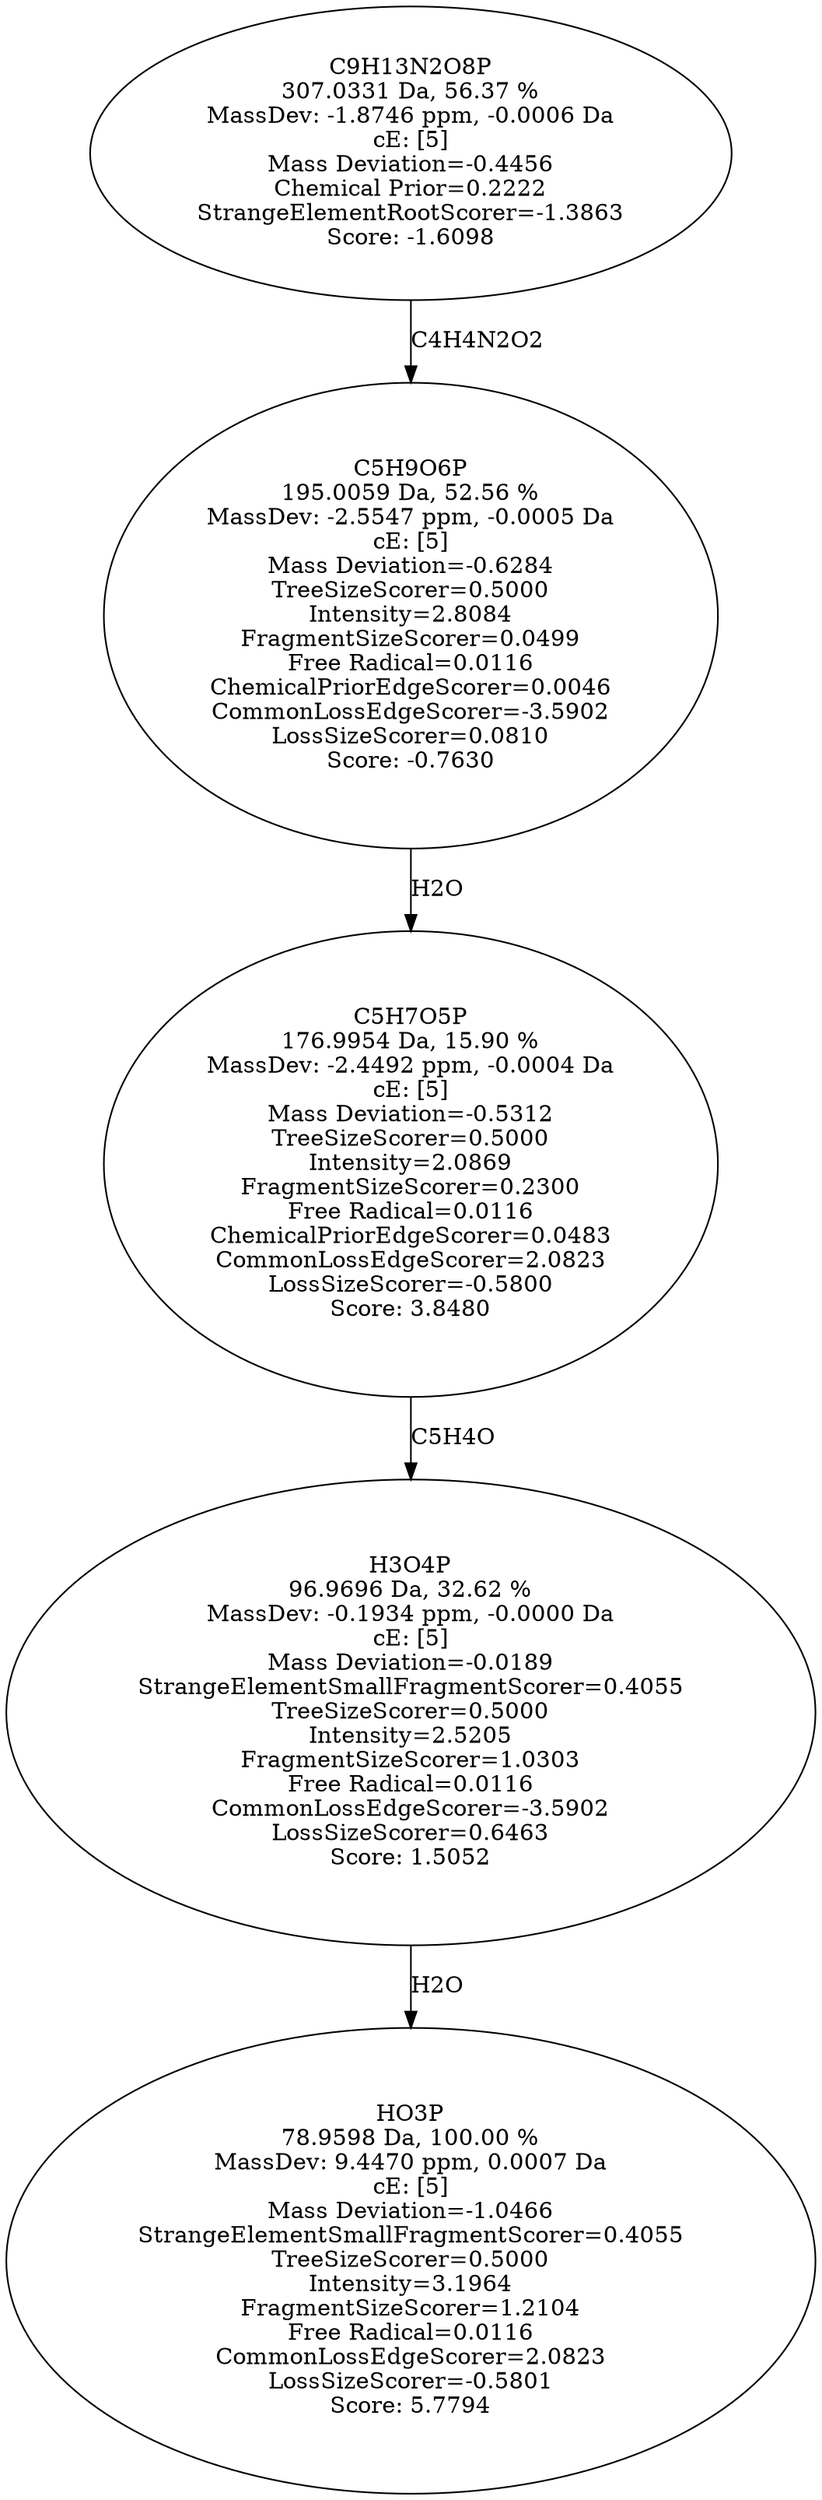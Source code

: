 strict digraph {
v1 [label="HO3P\n78.9598 Da, 100.00 %\nMassDev: 9.4470 ppm, 0.0007 Da\ncE: [5]\nMass Deviation=-1.0466\nStrangeElementSmallFragmentScorer=0.4055\nTreeSizeScorer=0.5000\nIntensity=3.1964\nFragmentSizeScorer=1.2104\nFree Radical=0.0116\nCommonLossEdgeScorer=2.0823\nLossSizeScorer=-0.5801\nScore: 5.7794"];
v2 [label="H3O4P\n96.9696 Da, 32.62 %\nMassDev: -0.1934 ppm, -0.0000 Da\ncE: [5]\nMass Deviation=-0.0189\nStrangeElementSmallFragmentScorer=0.4055\nTreeSizeScorer=0.5000\nIntensity=2.5205\nFragmentSizeScorer=1.0303\nFree Radical=0.0116\nCommonLossEdgeScorer=-3.5902\nLossSizeScorer=0.6463\nScore: 1.5052"];
v3 [label="C5H7O5P\n176.9954 Da, 15.90 %\nMassDev: -2.4492 ppm, -0.0004 Da\ncE: [5]\nMass Deviation=-0.5312\nTreeSizeScorer=0.5000\nIntensity=2.0869\nFragmentSizeScorer=0.2300\nFree Radical=0.0116\nChemicalPriorEdgeScorer=0.0483\nCommonLossEdgeScorer=2.0823\nLossSizeScorer=-0.5800\nScore: 3.8480"];
v4 [label="C5H9O6P\n195.0059 Da, 52.56 %\nMassDev: -2.5547 ppm, -0.0005 Da\ncE: [5]\nMass Deviation=-0.6284\nTreeSizeScorer=0.5000\nIntensity=2.8084\nFragmentSizeScorer=0.0499\nFree Radical=0.0116\nChemicalPriorEdgeScorer=0.0046\nCommonLossEdgeScorer=-3.5902\nLossSizeScorer=0.0810\nScore: -0.7630"];
v5 [label="C9H13N2O8P\n307.0331 Da, 56.37 %\nMassDev: -1.8746 ppm, -0.0006 Da\ncE: [5]\nMass Deviation=-0.4456\nChemical Prior=0.2222\nStrangeElementRootScorer=-1.3863\nScore: -1.6098"];
v2 -> v1 [label="H2O"];
v3 -> v2 [label="C5H4O"];
v4 -> v3 [label="H2O"];
v5 -> v4 [label="C4H4N2O2"];
}